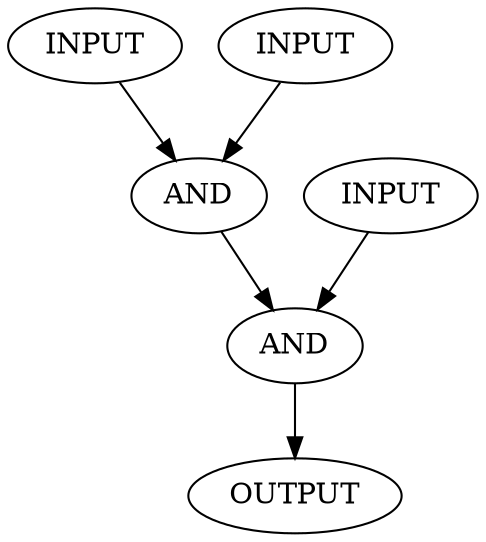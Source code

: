 strict digraph AND3{
	2 [label=INPUT];
	3 [label=INPUT];
	4 [label=INPUT];
	6 [label=AND];
	5 [label=AND];
	7 [label=OUTPUT];
	2 -> 6;
	3 -> 6;
	6 -> 5;
	4 -> 5;
	5 -> 7;
}